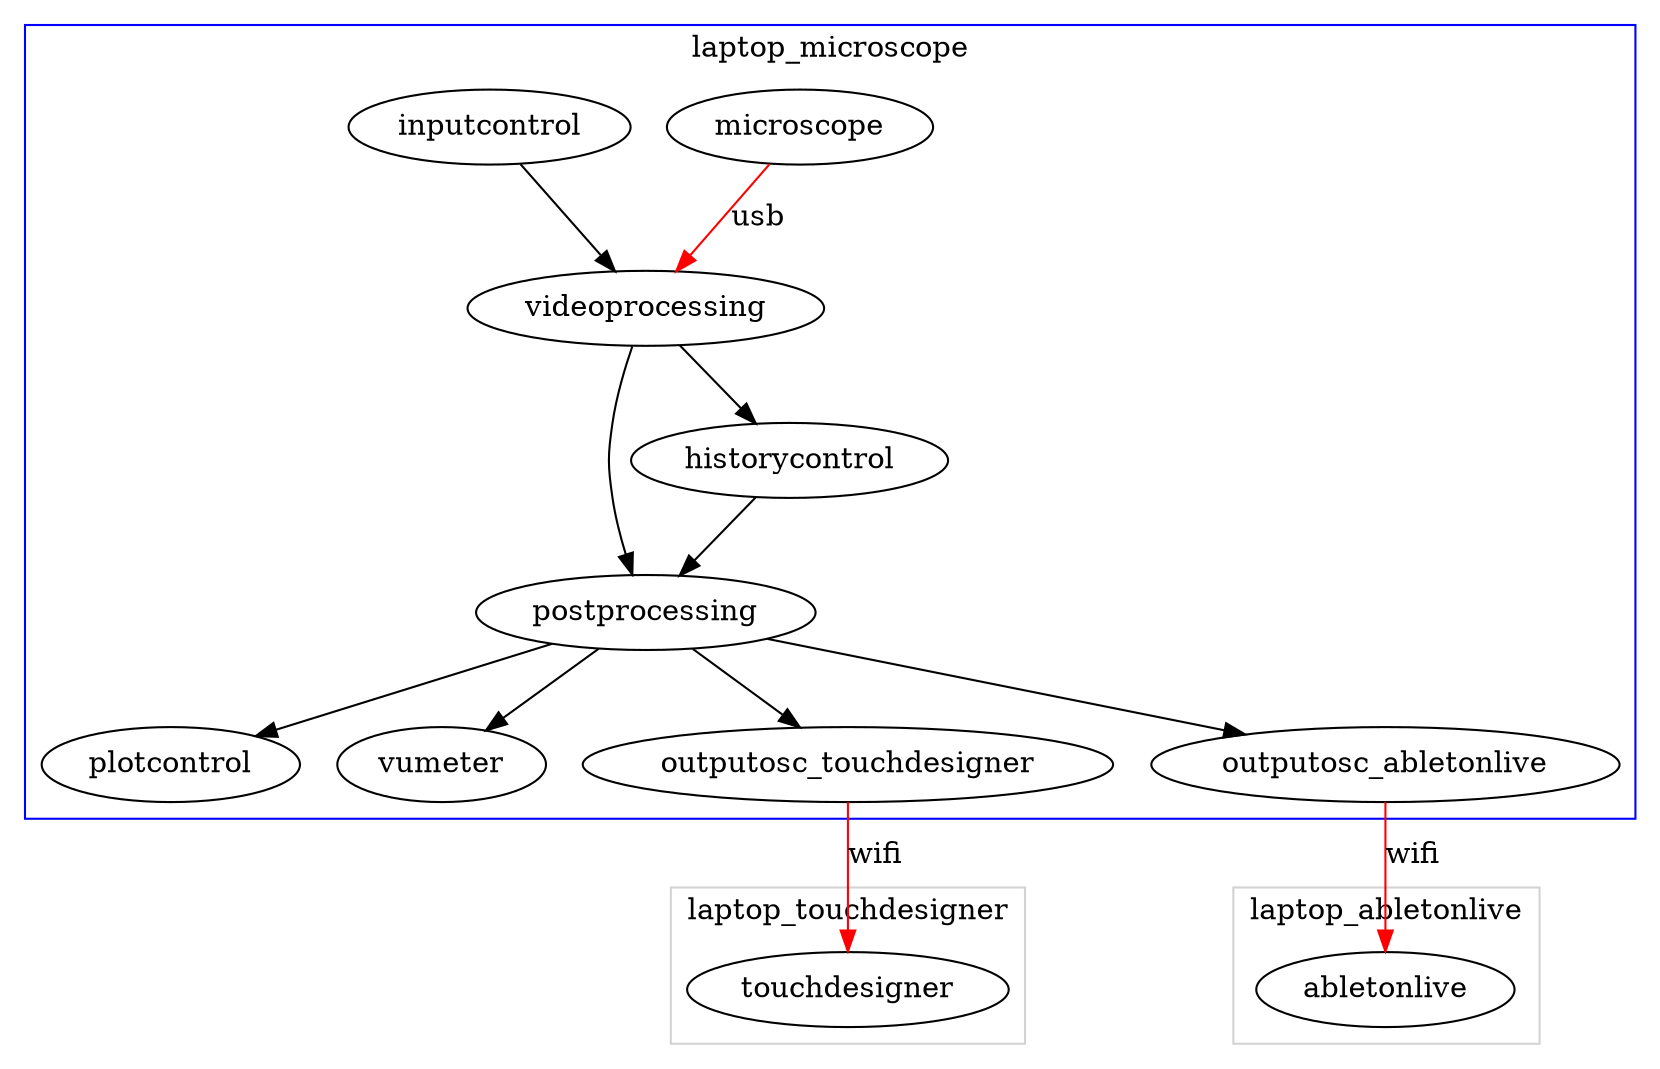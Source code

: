 # To convert this into a bitmap representation, do this
#   dot -Tpng -o patch.png patch.dot

digraph eegsynth{
    
      subgraph cluster_1 {
        label=laptop_microscope;color=blue
        microscope -> videoprocessing [color=red; label=usb]
        videoprocessing -> postprocessing -> plotcontrol
        videoprocessing -> historycontrol -> postprocessing -> vumeter
        inputcontrol -> videoprocessing
        postprocessing ->  outputosc_touchdesigner
        postprocessing ->  outputosc_abletonlive
        }

    subgraph cluster_touchdesigner {
        color=lightgrey;label=laptop_touchdesigner
        outputosc_touchdesigner  -> touchdesigner[color=red;label=wifi]
        }

    subgraph cluster_abletonlive {
      color=lightgrey;label=laptop_abletonlive
      outputosc_abletonlive -> abletonlive [color=red;label=wifi]
      }
}
